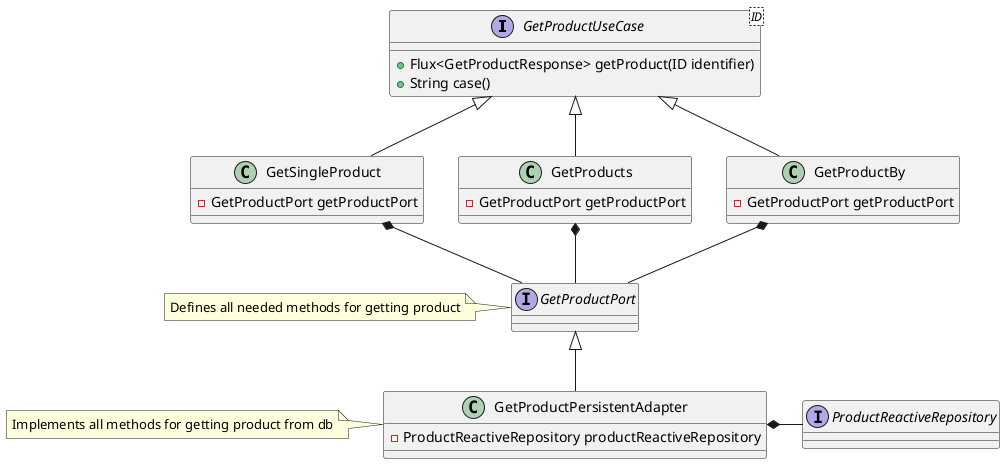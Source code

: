 @startuml
'https://plantuml.com/class-diagram

interface GetProductUseCase
class GetSingleProduct
class GetProducts
class GetProductBy

GetProductUseCase <|-- GetSingleProduct
GetProductUseCase <|-- GetProducts
GetProductUseCase <|-- GetProductBy

interface GetProductPort
note left: Defines all needed methods for getting product
class GetProductPersistentAdapter
note left: Implements all methods for getting product from db
interface ProductReactiveRepository

GetProductPort <|-- GetProductPersistentAdapter
GetProductPersistentAdapter *- ProductReactiveRepository

GetSingleProduct *-- GetProductPort
GetProducts *-- GetProductPort
GetProductBy *-- GetProductPort

interface GetProductUseCase<ID> {
    + Flux<GetProductResponse> getProduct(ID identifier)
    + String case()
}

class GetSingleProduct {
    - GetProductPort getProductPort
}

class GetProducts {
    - GetProductPort getProductPort
}

class GetProductBy {
    - GetProductPort getProductPort
}

class GetProductPersistentAdapter {
    - ProductReactiveRepository productReactiveRepository
}

@enduml